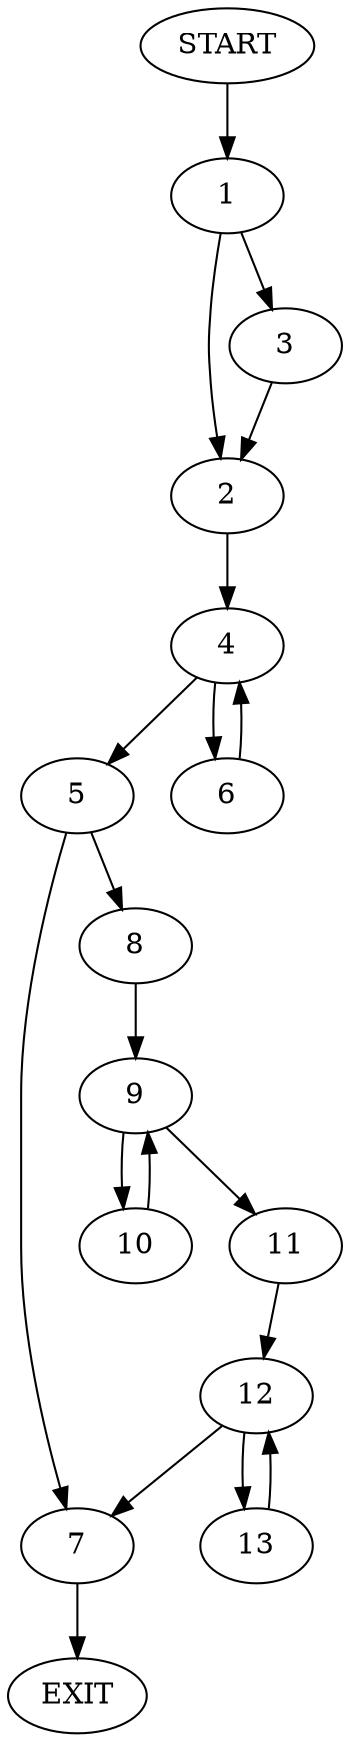 digraph {
0 [label="START"]
14 [label="EXIT"]
0 -> 1
1 -> 2
1 -> 3
2 -> 4
3 -> 2
4 -> 5
4 -> 6
5 -> 7
5 -> 8
6 -> 4
8 -> 9
7 -> 14
9 -> 10
9 -> 11
10 -> 9
11 -> 12
12 -> 7
12 -> 13
13 -> 12
}
